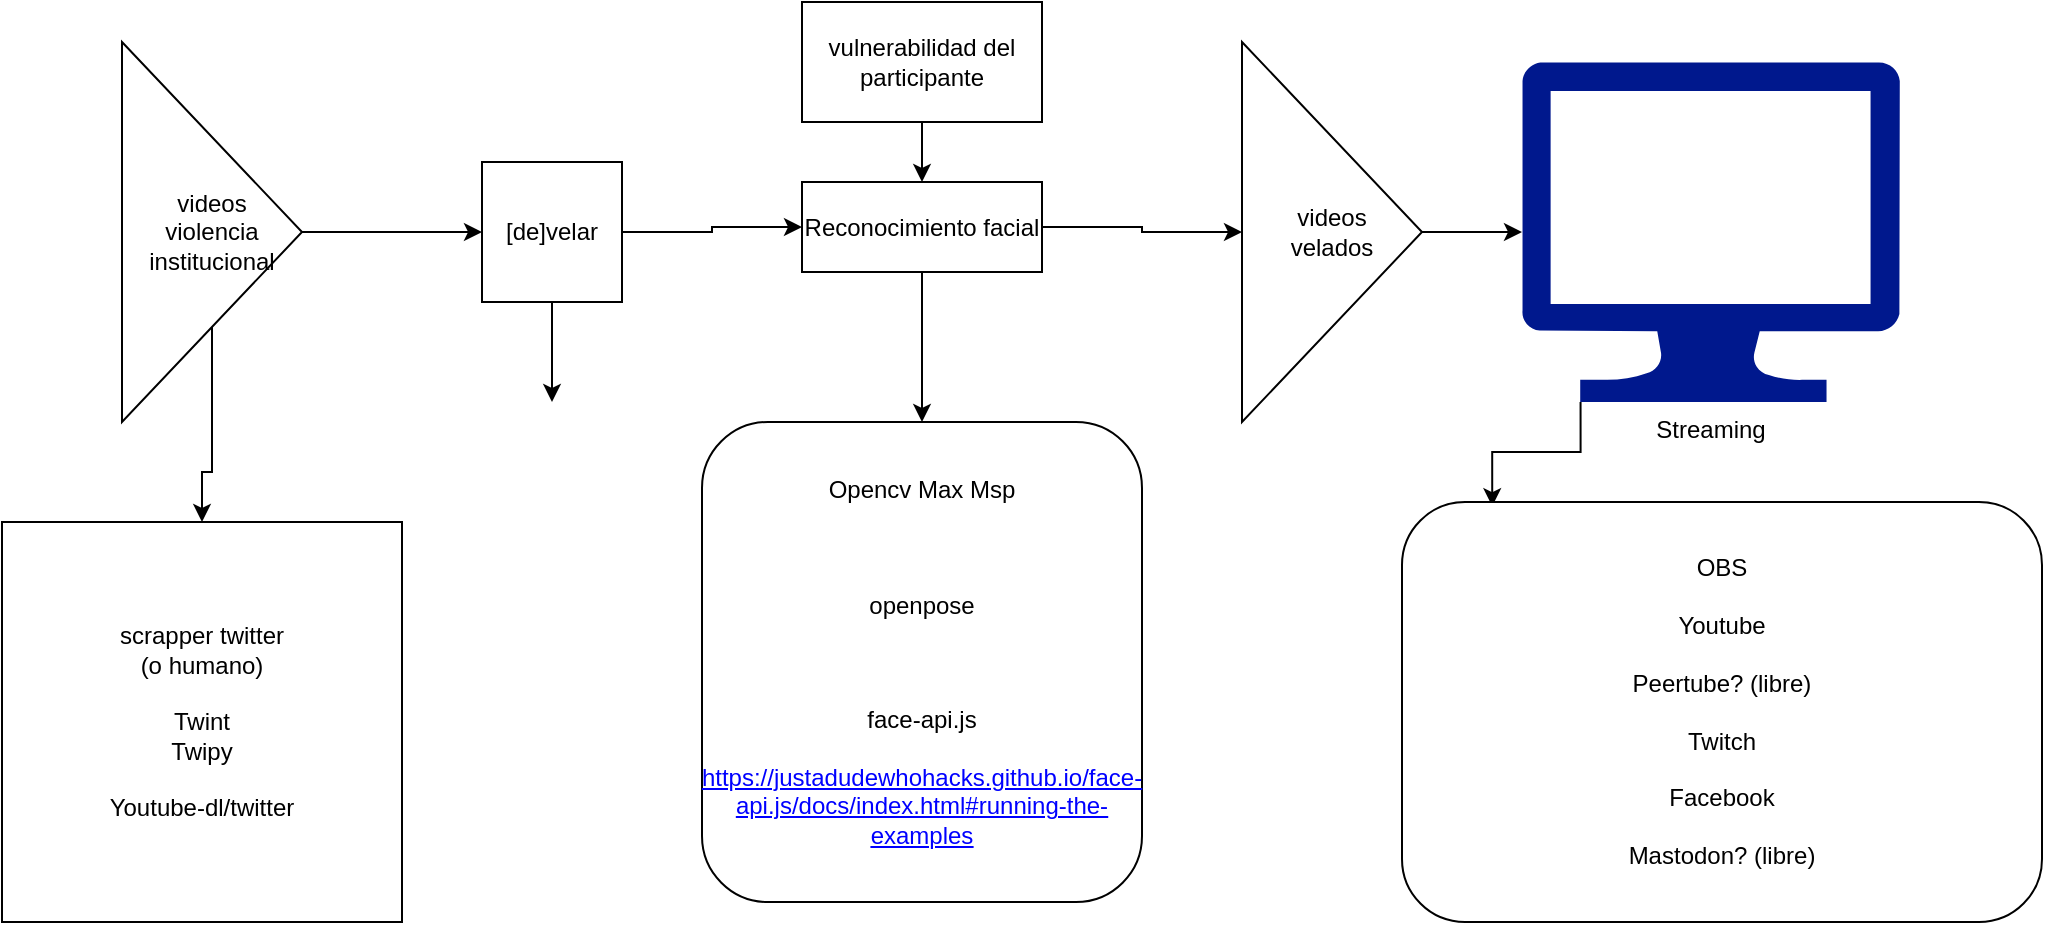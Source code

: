 <mxfile version="13.10.7" type="github">
  <diagram id="df4LoSMx6PirMKs4pR7R" name="Page-1">
    <mxGraphModel dx="868" dy="1587" grid="1" gridSize="10" guides="1" tooltips="1" connect="1" arrows="1" fold="1" page="1" pageScale="1" pageWidth="850" pageHeight="1100" math="0" shadow="0">
      <root>
        <mxCell id="0" />
        <mxCell id="1" parent="0" />
        <mxCell id="53Ct0VY88A1SnN8FUH9h-12" style="edgeStyle=orthogonalEdgeStyle;rounded=0;orthogonalLoop=1;jettySize=auto;html=1;exitX=1;exitY=0.5;exitDx=0;exitDy=0;entryX=0;entryY=0.5;entryDx=0;entryDy=0;" edge="1" parent="1" source="53Ct0VY88A1SnN8FUH9h-8" target="0yU8QN1c-Rf17GfS3aar-1">
          <mxGeometry relative="1" as="geometry" />
        </mxCell>
        <mxCell id="53Ct0VY88A1SnN8FUH9h-30" style="edgeStyle=orthogonalEdgeStyle;rounded=0;orthogonalLoop=1;jettySize=auto;html=1;exitX=0.5;exitY=1;exitDx=0;exitDy=0;" edge="1" parent="1" source="53Ct0VY88A1SnN8FUH9h-8" target="53Ct0VY88A1SnN8FUH9h-29">
          <mxGeometry relative="1" as="geometry" />
        </mxCell>
        <mxCell id="53Ct0VY88A1SnN8FUH9h-8" value="[de]velar" style="whiteSpace=wrap;html=1;aspect=fixed;" vertex="1" parent="1">
          <mxGeometry x="330" y="20" width="70" height="70" as="geometry" />
        </mxCell>
        <mxCell id="53Ct0VY88A1SnN8FUH9h-11" style="edgeStyle=orthogonalEdgeStyle;rounded=0;orthogonalLoop=1;jettySize=auto;html=1;exitX=1;exitY=0.5;exitDx=0;exitDy=0;entryX=0;entryY=0.5;entryDx=0;entryDy=0;" edge="1" parent="1" source="53Ct0VY88A1SnN8FUH9h-9" target="53Ct0VY88A1SnN8FUH9h-8">
          <mxGeometry relative="1" as="geometry" />
        </mxCell>
        <mxCell id="53Ct0VY88A1SnN8FUH9h-15" style="edgeStyle=orthogonalEdgeStyle;rounded=0;orthogonalLoop=1;jettySize=auto;html=1;exitX=1;exitY=0.5;exitDx=0;exitDy=0;" edge="1" parent="1" source="0yU8QN1c-Rf17GfS3aar-1" target="53Ct0VY88A1SnN8FUH9h-14">
          <mxGeometry relative="1" as="geometry" />
        </mxCell>
        <mxCell id="53Ct0VY88A1SnN8FUH9h-19" style="edgeStyle=orthogonalEdgeStyle;rounded=0;orthogonalLoop=1;jettySize=auto;html=1;exitX=0.5;exitY=1;exitDx=0;exitDy=0;entryX=0.5;entryY=0;entryDx=0;entryDy=0;" edge="1" parent="1" source="0yU8QN1c-Rf17GfS3aar-1" target="53Ct0VY88A1SnN8FUH9h-18">
          <mxGeometry relative="1" as="geometry" />
        </mxCell>
        <mxCell id="0yU8QN1c-Rf17GfS3aar-1" value="Reconocimiento facial" style="rounded=0;whiteSpace=wrap;html=1;" vertex="1" parent="1">
          <mxGeometry x="490" y="30" width="120" height="45" as="geometry" />
        </mxCell>
        <mxCell id="53Ct0VY88A1SnN8FUH9h-16" style="edgeStyle=orthogonalEdgeStyle;rounded=0;orthogonalLoop=1;jettySize=auto;html=1;exitX=0.5;exitY=1;exitDx=0;exitDy=0;" edge="1" parent="1" source="53Ct0VY88A1SnN8FUH9h-9" target="53Ct0VY88A1SnN8FUH9h-10">
          <mxGeometry relative="1" as="geometry" />
        </mxCell>
        <mxCell id="53Ct0VY88A1SnN8FUH9h-9" value="&lt;div&gt;videos&lt;/div&gt;&lt;div&gt;violencia institucional&lt;br&gt;&lt;/div&gt;" style="triangle;whiteSpace=wrap;html=1;" vertex="1" parent="1">
          <mxGeometry x="150" y="-40" width="90" height="190" as="geometry" />
        </mxCell>
        <mxCell id="53Ct0VY88A1SnN8FUH9h-10" value="&lt;div&gt;scrapper twitter&lt;/div&gt;&lt;div&gt;(o humano)&lt;/div&gt;&lt;div&gt;&lt;br&gt;&lt;/div&gt;&lt;div&gt;Twint&lt;/div&gt;&lt;div&gt;Twipy&lt;/div&gt;&lt;div&gt;&lt;br&gt;&lt;/div&gt;&lt;div&gt;Youtube-dl/twitter&lt;br&gt;&lt;/div&gt;" style="whiteSpace=wrap;html=1;aspect=fixed;" vertex="1" parent="1">
          <mxGeometry x="90" y="200" width="200" height="200" as="geometry" />
        </mxCell>
        <mxCell id="53Ct0VY88A1SnN8FUH9h-24" style="edgeStyle=orthogonalEdgeStyle;rounded=0;orthogonalLoop=1;jettySize=auto;html=1;exitX=1;exitY=0.5;exitDx=0;exitDy=0;entryX=0;entryY=0.5;entryDx=0;entryDy=0;entryPerimeter=0;" edge="1" parent="1" source="53Ct0VY88A1SnN8FUH9h-14" target="53Ct0VY88A1SnN8FUH9h-23">
          <mxGeometry relative="1" as="geometry" />
        </mxCell>
        <mxCell id="53Ct0VY88A1SnN8FUH9h-14" value="&lt;div&gt;videos&lt;/div&gt;&lt;div&gt;velados&lt;br&gt;&lt;/div&gt;" style="triangle;whiteSpace=wrap;html=1;" vertex="1" parent="1">
          <mxGeometry x="710" y="-40" width="90" height="190" as="geometry" />
        </mxCell>
        <mxCell id="53Ct0VY88A1SnN8FUH9h-18" value="&lt;div&gt;Opencv Max Msp&lt;br&gt;&lt;/div&gt;&lt;div&gt;&lt;br&gt;&lt;/div&gt;&lt;div&gt;&lt;br&gt;&lt;/div&gt;&lt;div&gt;&lt;br&gt;&lt;/div&gt;&lt;div&gt;openpose&lt;/div&gt;&lt;div&gt;&lt;br&gt;&lt;/div&gt;&lt;div&gt;&lt;br&gt;&lt;/div&gt;&lt;div&gt;&lt;br&gt;&lt;/div&gt;&lt;div&gt;face-api.js&lt;/div&gt;&lt;div&gt;&lt;br&gt;&lt;/div&gt;&lt;p style=&quot;margin-top: 0px ; margin-bottom: 0px ; margin-left: 0px ; margin-right: 0px ; text-indent: 0px&quot;&gt;&lt;a href=&quot;https://justadudewhohacks.github.io/face-api.js/docs/index.html#running-the-examples&quot;&gt;&lt;span style=&quot;text-decoration: underline ; color: #0000ff&quot;&gt;https://justadudewhohacks.github.io/face-api.js/docs/index.html#running-the-examples&lt;/span&gt;&lt;/a&gt; &lt;/p&gt;" style="rounded=1;whiteSpace=wrap;html=1;" vertex="1" parent="1">
          <mxGeometry x="440" y="150" width="220" height="240" as="geometry" />
        </mxCell>
        <mxCell id="53Ct0VY88A1SnN8FUH9h-26" style="edgeStyle=orthogonalEdgeStyle;rounded=0;orthogonalLoop=1;jettySize=auto;html=1;exitX=0.155;exitY=1;exitDx=0;exitDy=0;exitPerimeter=0;entryX=0.141;entryY=0.01;entryDx=0;entryDy=0;entryPerimeter=0;" edge="1" parent="1" source="53Ct0VY88A1SnN8FUH9h-23" target="53Ct0VY88A1SnN8FUH9h-25">
          <mxGeometry relative="1" as="geometry" />
        </mxCell>
        <mxCell id="53Ct0VY88A1SnN8FUH9h-23" value="Streaming" style="aspect=fixed;pointerEvents=1;shadow=0;dashed=0;html=1;strokeColor=none;labelPosition=center;verticalLabelPosition=bottom;verticalAlign=top;align=center;fillColor=#00188D;shape=mxgraph.azure.computer" vertex="1" parent="1">
          <mxGeometry x="850" y="-30" width="188.89" height="170" as="geometry" />
        </mxCell>
        <mxCell id="53Ct0VY88A1SnN8FUH9h-25" value="&lt;div&gt;OBS &lt;br&gt;&lt;/div&gt;&lt;div&gt;&lt;br&gt;&lt;/div&gt;&lt;div&gt;Youtube&lt;/div&gt;&lt;div&gt;&lt;br&gt;&lt;/div&gt;&lt;div&gt;Peertube? (libre)&lt;br&gt;&lt;/div&gt;&lt;div&gt;&lt;br&gt;&lt;/div&gt;&lt;div&gt;Twitch&lt;/div&gt;&lt;div&gt;&lt;br&gt;&lt;/div&gt;&lt;div&gt;Facebook&lt;/div&gt;&lt;div&gt;&lt;br&gt;&lt;/div&gt;&lt;div&gt;Mastodon? (libre)&lt;br&gt;&lt;/div&gt;" style="rounded=1;whiteSpace=wrap;html=1;" vertex="1" parent="1">
          <mxGeometry x="790" y="190" width="320" height="210" as="geometry" />
        </mxCell>
        <mxCell id="53Ct0VY88A1SnN8FUH9h-29" value="" style="shape=image;html=1;verticalAlign=top;verticalLabelPosition=bottom;labelBackgroundColor=#ffffff;imageAspect=0;aspect=fixed;image=https://cdn0.iconfinder.com/data/icons/basic-web-ui-elements/295/visualization-128.png" vertex="1" parent="1">
          <mxGeometry x="301" y="140" width="128" height="128" as="geometry" />
        </mxCell>
        <mxCell id="4-Iec578KEl6bS0YxzSe-2" value="" style="edgeStyle=orthogonalEdgeStyle;rounded=0;orthogonalLoop=1;jettySize=auto;html=1;" edge="1" parent="1" source="4-Iec578KEl6bS0YxzSe-1" target="0yU8QN1c-Rf17GfS3aar-1">
          <mxGeometry relative="1" as="geometry" />
        </mxCell>
        <mxCell id="4-Iec578KEl6bS0YxzSe-1" value="vulnerabilidad del participante" style="rounded=0;whiteSpace=wrap;html=1;" vertex="1" parent="1">
          <mxGeometry x="490" y="-60" width="120" height="60" as="geometry" />
        </mxCell>
      </root>
    </mxGraphModel>
  </diagram>
</mxfile>
